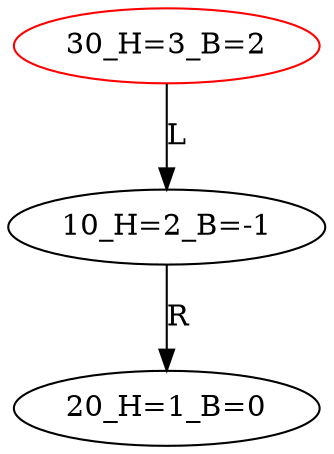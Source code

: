 digraph BiTreeBiTreeInsert {
"30_H=3_B=2" -> {"10_H=2_B=-1"} [label="L"]
"10_H=2_B=-1" -> {"20_H=1_B=0"} [label="R"]
"30_H=3_B=2" [color=red]
"10_H=2_B=-1"
"20_H=1_B=0"
}
